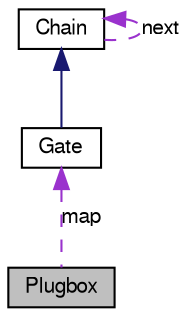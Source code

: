 digraph G
{
  bgcolor="transparent";
  edge [fontname="FreeSans",fontsize="10",labelfontname="FreeSans",labelfontsize="10"];
  node [fontname="FreeSans",fontsize="10",shape=record];
  Node1 [label="Plugbox",height=0.2,width=0.4,color="black", fillcolor="grey75", style="filled" fontcolor="black"];
  Node2 -> Node1 [dir=back,color="darkorchid3",fontsize="10",style="dashed",label="map",fontname="FreeSans"];
  Node2 [label="Gate",height=0.2,width=0.4,color="black",URL="$classGate.html",tooltip="Interrupt handling base class."];
  Node3 -> Node2 [dir=back,color="midnightblue",fontsize="10",style="solid",fontname="FreeSans"];
  Node3 [label="Chain",height=0.2,width=0.4,color="black",URL="$classChain.html",tooltip="Single linked list element."];
  Node3 -> Node3 [dir=back,color="darkorchid3",fontsize="10",style="dashed",label="next",fontname="FreeSans"];
}
